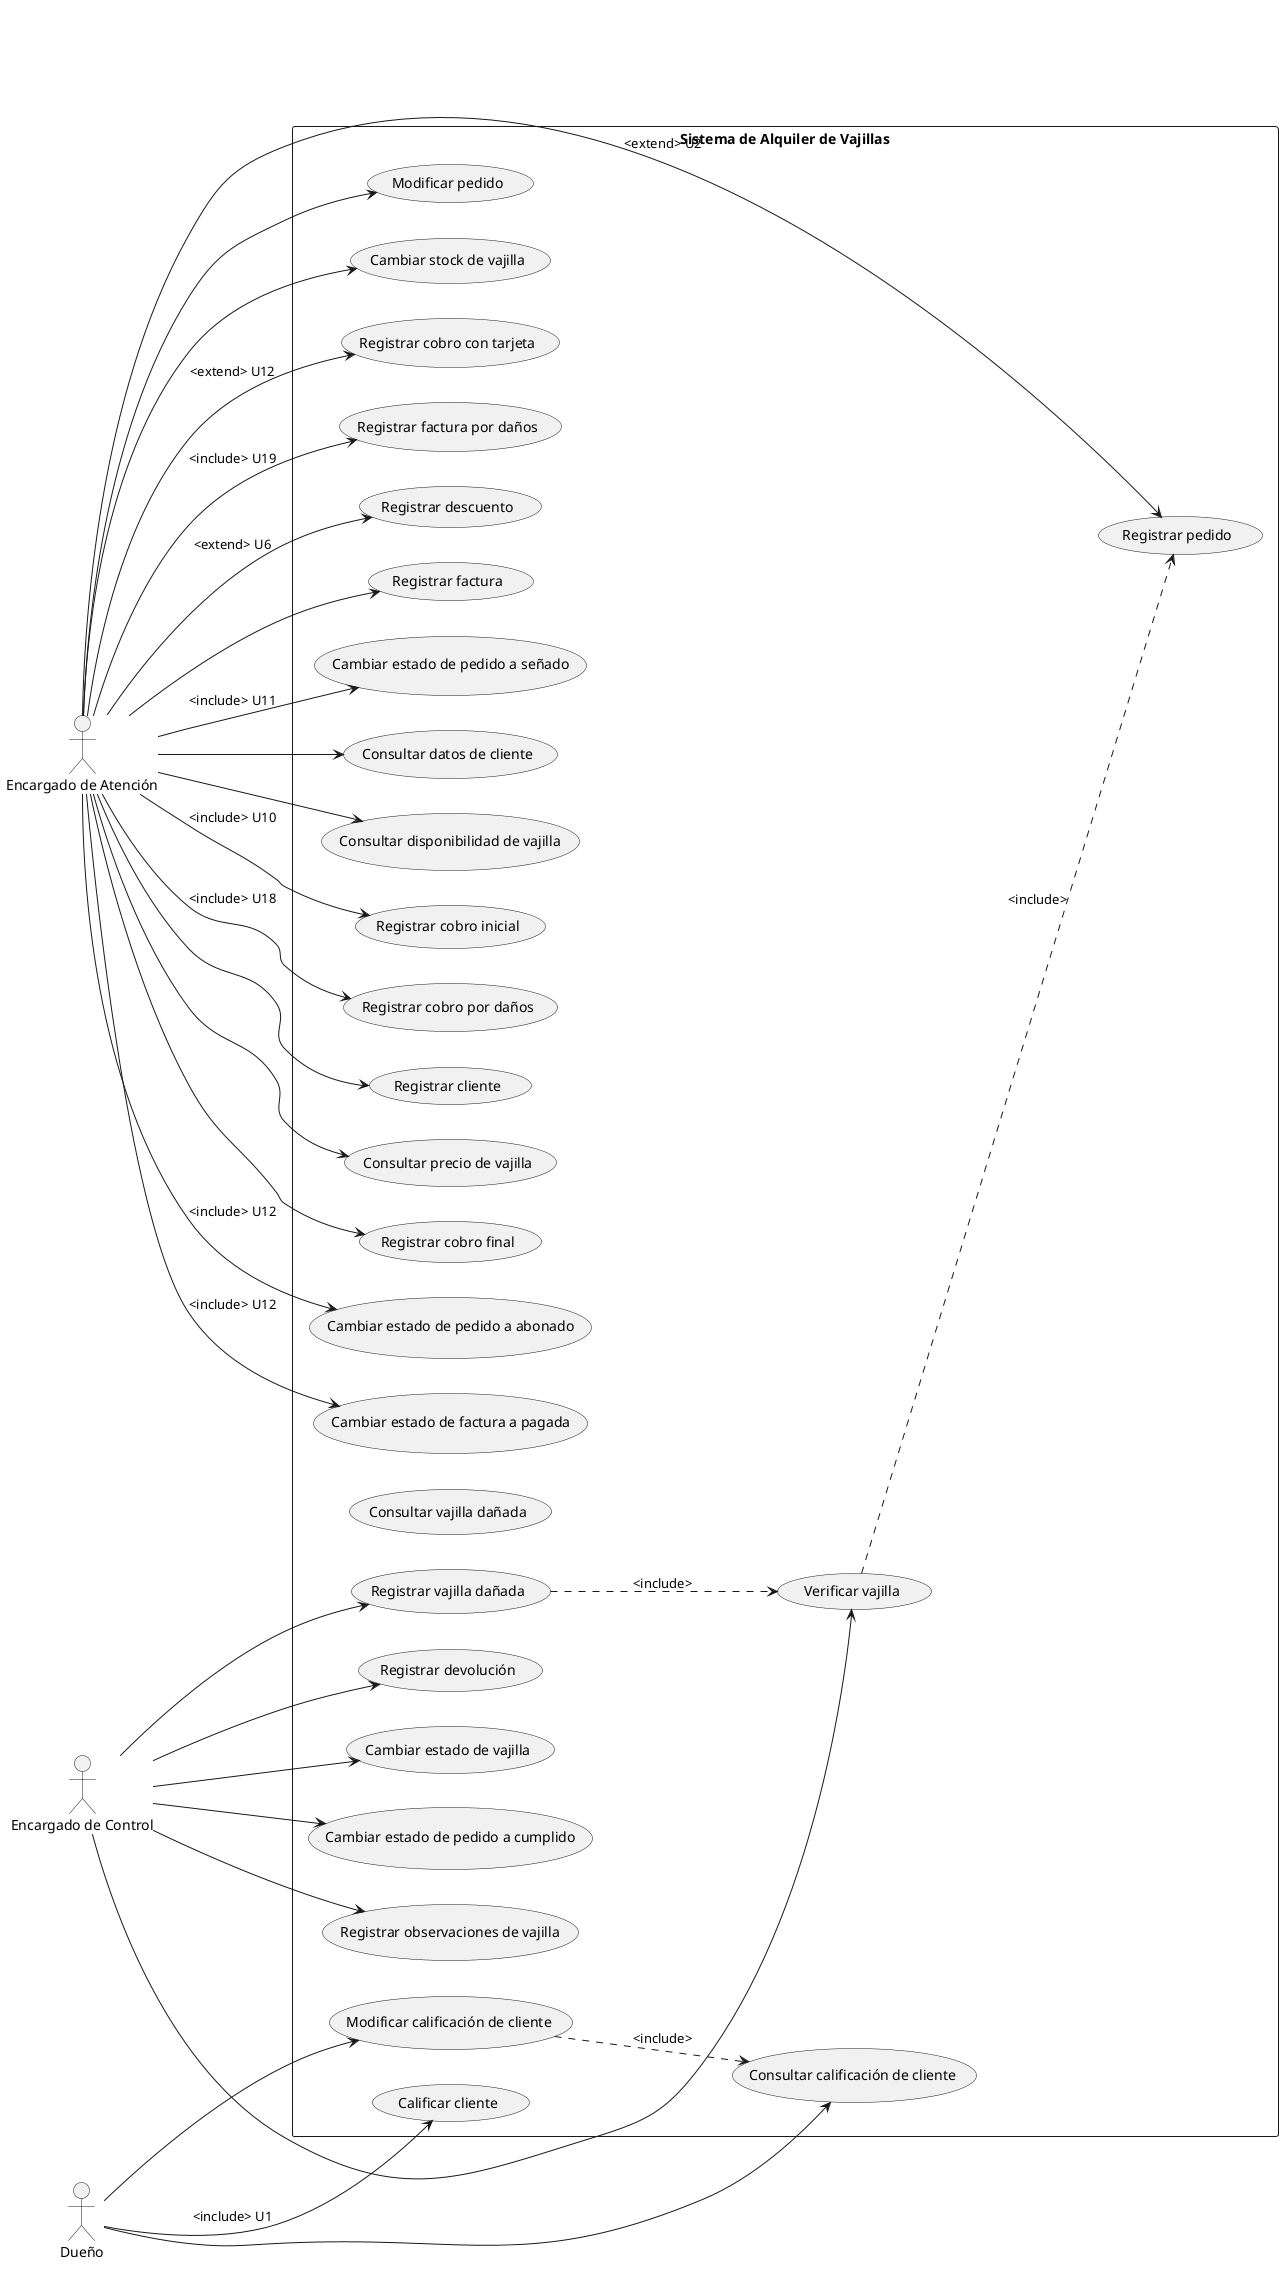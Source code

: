 @startuml
left to right direction
actor "Encargado de Atención" as EA
actor "Dueño" as D
actor "Encargado de Control" as EC

rectangle "Sistema de Alquiler de Vajillas" {
  usecase "Consultar datos de cliente" as U1
  usecase "Registrar cliente" as U2
  usecase "Registrar pedido" as U3
  usecase "Modificar pedido" as U4
  usecase "Registrar descuento" as U5
  usecase "Consultar calificación de cliente" as U6
  usecase "Consultar disponibilidad de vajilla" as U7
  usecase "Consultar precio de vajilla" as U8
  usecase "Cambiar stock de vajilla" as U9
  usecase "Registrar factura" as U10
  usecase "Registrar cobro inicial" as U11
  usecase "Registrar cobro final" as U12
  usecase "Registrar cobro con tarjeta" as U13
  usecase "Cambiar estado de pedido a señado" as U14
  usecase "Registrar cobro por daños" as U15
  usecase "Cambiar estado de pedido a abonado" as U16
  usecase "Cambiar estado de factura a pagada" as U17
  usecase "Registrar factura por daños" as U18
  usecase "Consultar vajilla dañada" as U19
  usecase "Calificar cliente" as U20
  usecase "Modificar calificación de cliente" as U21
  usecase "Verificar vajilla" as U22
  usecase "Registrar vajilla dañada" as U23
  usecase "Registrar devolución" as U24
  usecase "Cambiar estado de vajilla" as U25
  usecase "Cambiar estado de pedido a cumplido" as U26
  usecase "Registrar observaciones de vajilla" as U27
}

EA --> U1
EA --> U2
EA --> U3 : <extend> U2
EA --> U4
EA --> U5 : <extend> U6
EA --> U7
EA --> U8
EA --> U9
EA --> U10
EA --> U11 : <include> U10
EA --> U14 : <include> U11
EA --> U12
EA --> U15 : <include> U18
EA --> U16 : <include> U12
EA --> U17 : <include> U12
EA --> U18 : <include> U19
EA --> U13 : <extend> U12

D --> U20 : <include> U1
D --> U6
D --> U21
U21 .down.> U6 : <include>

EC --> U22
U22 .down.> U3 : <include>
EC --> U23
U23 .down.> U22 : <include>
EC --> U24
EC --> U25
EC --> U26
EC --> U27

@enduml

